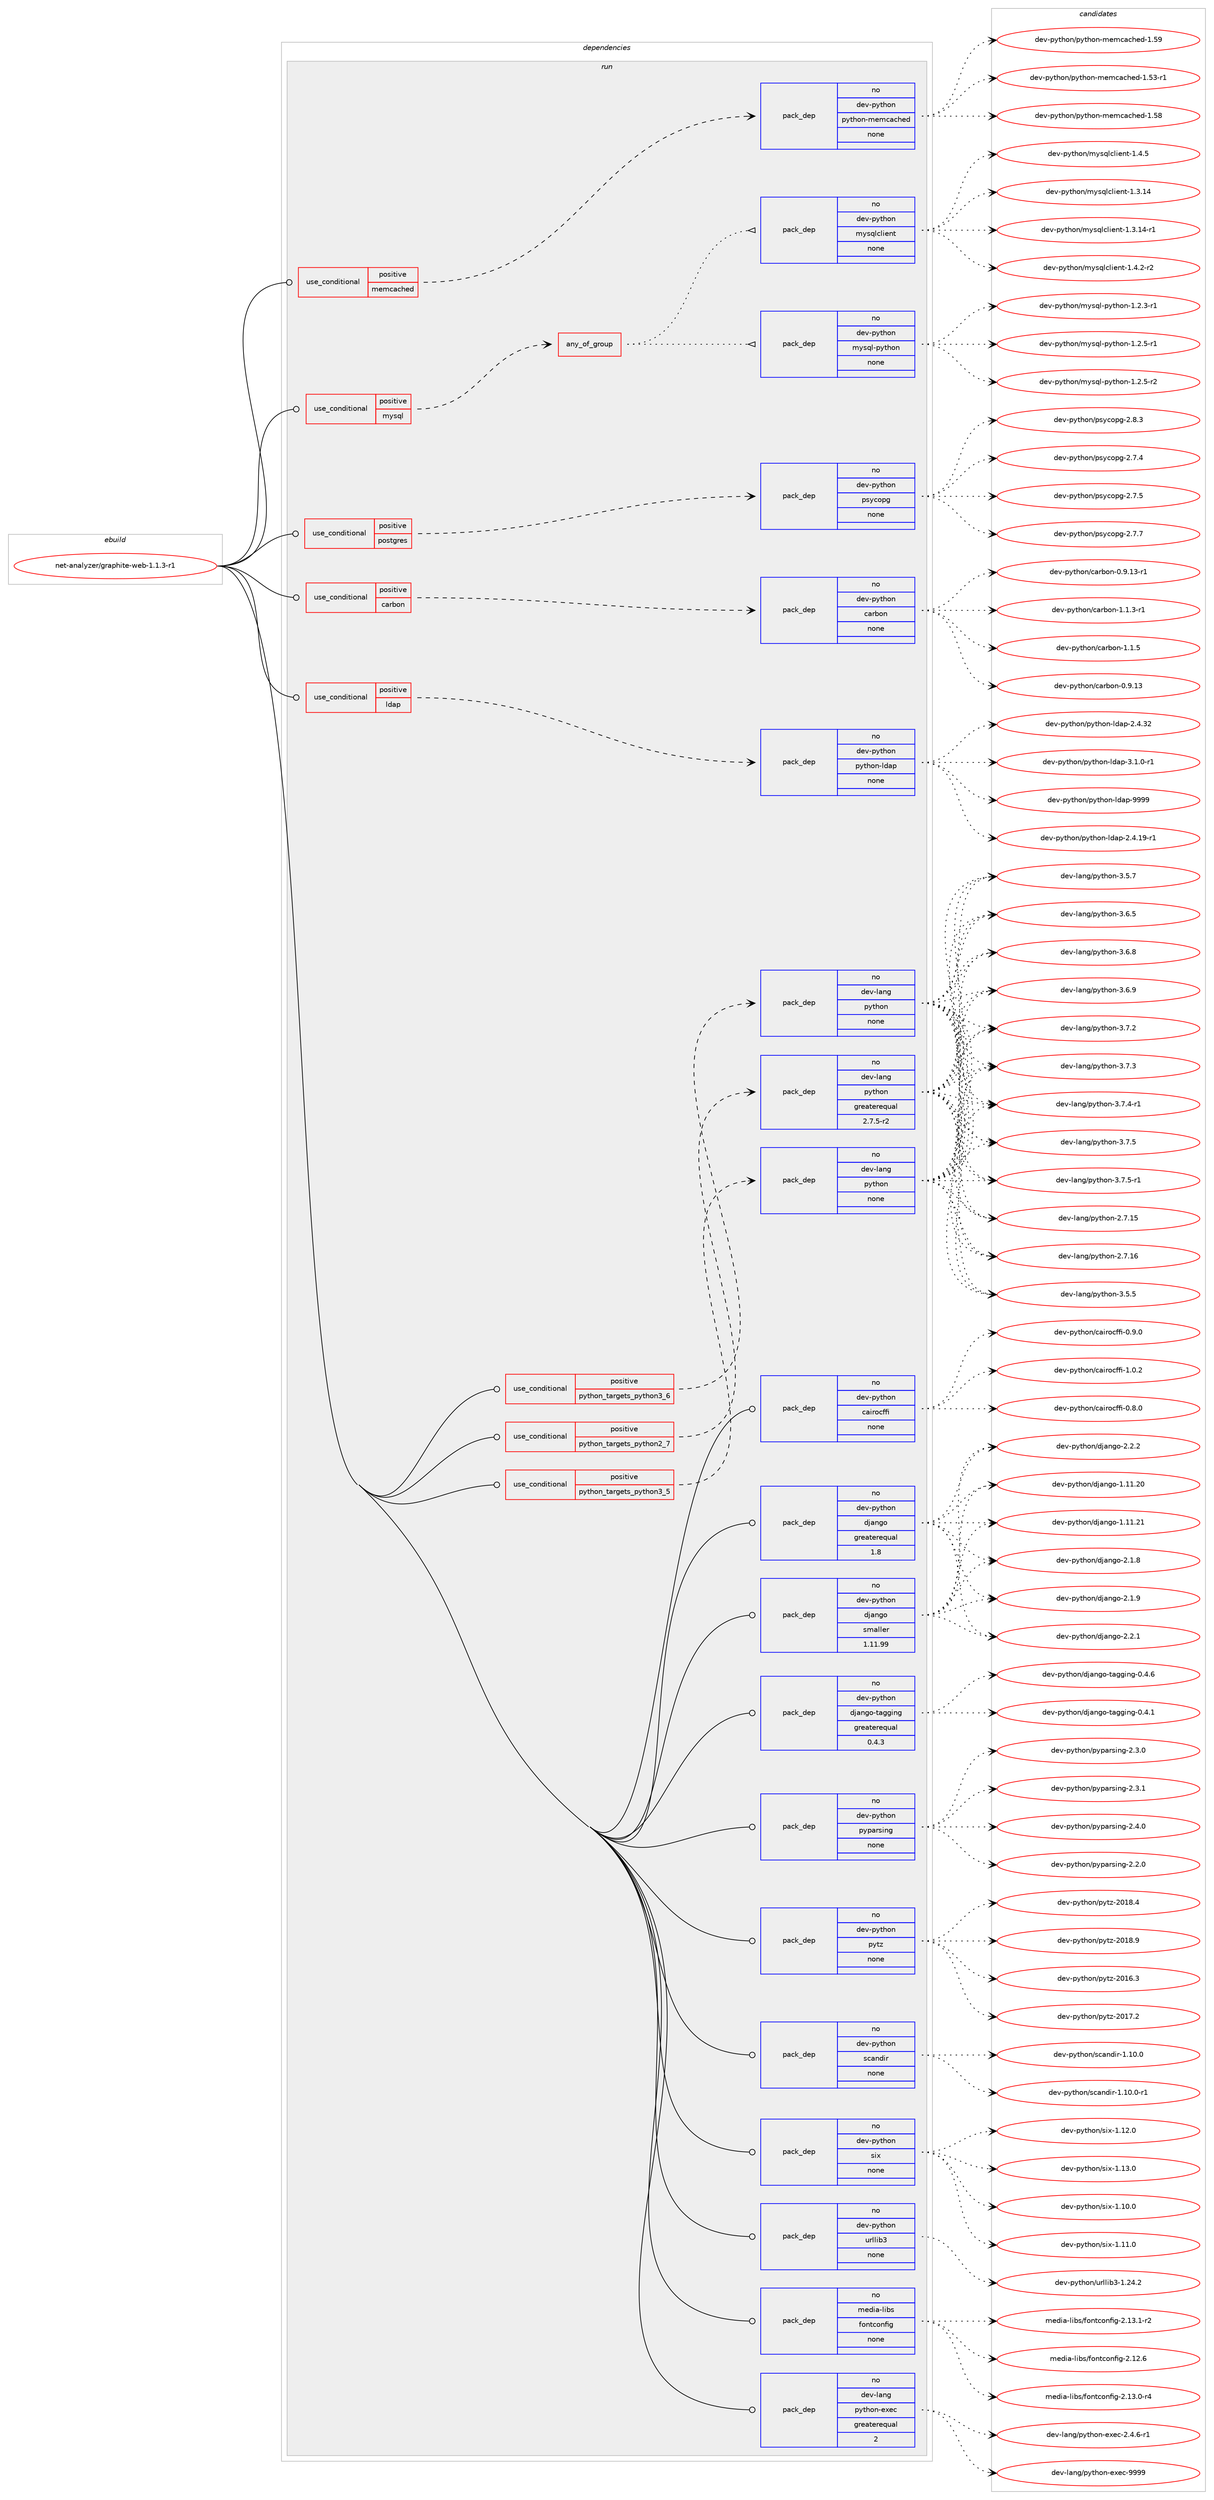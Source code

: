 digraph prolog {

# *************
# Graph options
# *************

newrank=true;
concentrate=true;
compound=true;
graph [rankdir=LR,fontname=Helvetica,fontsize=10,ranksep=1.5];#, ranksep=2.5, nodesep=0.2];
edge  [arrowhead=vee];
node  [fontname=Helvetica,fontsize=10];

# **********
# The ebuild
# **********

subgraph cluster_leftcol {
color=gray;
rank=same;
label=<<i>ebuild</i>>;
id [label="net-analyzer/graphite-web-1.1.3-r1", color=red, width=4, href="../net-analyzer/graphite-web-1.1.3-r1.svg"];
}

# ****************
# The dependencies
# ****************

subgraph cluster_midcol {
color=gray;
label=<<i>dependencies</i>>;
subgraph cluster_compile {
fillcolor="#eeeeee";
style=filled;
label=<<i>compile</i>>;
}
subgraph cluster_compileandrun {
fillcolor="#eeeeee";
style=filled;
label=<<i>compile and run</i>>;
}
subgraph cluster_run {
fillcolor="#eeeeee";
style=filled;
label=<<i>run</i>>;
subgraph cond197692 {
dependency812404 [label=<<TABLE BORDER="0" CELLBORDER="1" CELLSPACING="0" CELLPADDING="4"><TR><TD ROWSPAN="3" CELLPADDING="10">use_conditional</TD></TR><TR><TD>positive</TD></TR><TR><TD>carbon</TD></TR></TABLE>>, shape=none, color=red];
subgraph pack600539 {
dependency812405 [label=<<TABLE BORDER="0" CELLBORDER="1" CELLSPACING="0" CELLPADDING="4" WIDTH="220"><TR><TD ROWSPAN="6" CELLPADDING="30">pack_dep</TD></TR><TR><TD WIDTH="110">no</TD></TR><TR><TD>dev-python</TD></TR><TR><TD>carbon</TD></TR><TR><TD>none</TD></TR><TR><TD></TD></TR></TABLE>>, shape=none, color=blue];
}
dependency812404:e -> dependency812405:w [weight=20,style="dashed",arrowhead="vee"];
}
id:e -> dependency812404:w [weight=20,style="solid",arrowhead="odot"];
subgraph cond197693 {
dependency812406 [label=<<TABLE BORDER="0" CELLBORDER="1" CELLSPACING="0" CELLPADDING="4"><TR><TD ROWSPAN="3" CELLPADDING="10">use_conditional</TD></TR><TR><TD>positive</TD></TR><TR><TD>ldap</TD></TR></TABLE>>, shape=none, color=red];
subgraph pack600540 {
dependency812407 [label=<<TABLE BORDER="0" CELLBORDER="1" CELLSPACING="0" CELLPADDING="4" WIDTH="220"><TR><TD ROWSPAN="6" CELLPADDING="30">pack_dep</TD></TR><TR><TD WIDTH="110">no</TD></TR><TR><TD>dev-python</TD></TR><TR><TD>python-ldap</TD></TR><TR><TD>none</TD></TR><TR><TD></TD></TR></TABLE>>, shape=none, color=blue];
}
dependency812406:e -> dependency812407:w [weight=20,style="dashed",arrowhead="vee"];
}
id:e -> dependency812406:w [weight=20,style="solid",arrowhead="odot"];
subgraph cond197694 {
dependency812408 [label=<<TABLE BORDER="0" CELLBORDER="1" CELLSPACING="0" CELLPADDING="4"><TR><TD ROWSPAN="3" CELLPADDING="10">use_conditional</TD></TR><TR><TD>positive</TD></TR><TR><TD>memcached</TD></TR></TABLE>>, shape=none, color=red];
subgraph pack600541 {
dependency812409 [label=<<TABLE BORDER="0" CELLBORDER="1" CELLSPACING="0" CELLPADDING="4" WIDTH="220"><TR><TD ROWSPAN="6" CELLPADDING="30">pack_dep</TD></TR><TR><TD WIDTH="110">no</TD></TR><TR><TD>dev-python</TD></TR><TR><TD>python-memcached</TD></TR><TR><TD>none</TD></TR><TR><TD></TD></TR></TABLE>>, shape=none, color=blue];
}
dependency812408:e -> dependency812409:w [weight=20,style="dashed",arrowhead="vee"];
}
id:e -> dependency812408:w [weight=20,style="solid",arrowhead="odot"];
subgraph cond197695 {
dependency812410 [label=<<TABLE BORDER="0" CELLBORDER="1" CELLSPACING="0" CELLPADDING="4"><TR><TD ROWSPAN="3" CELLPADDING="10">use_conditional</TD></TR><TR><TD>positive</TD></TR><TR><TD>mysql</TD></TR></TABLE>>, shape=none, color=red];
subgraph any13723 {
dependency812411 [label=<<TABLE BORDER="0" CELLBORDER="1" CELLSPACING="0" CELLPADDING="4"><TR><TD CELLPADDING="10">any_of_group</TD></TR></TABLE>>, shape=none, color=red];subgraph pack600542 {
dependency812412 [label=<<TABLE BORDER="0" CELLBORDER="1" CELLSPACING="0" CELLPADDING="4" WIDTH="220"><TR><TD ROWSPAN="6" CELLPADDING="30">pack_dep</TD></TR><TR><TD WIDTH="110">no</TD></TR><TR><TD>dev-python</TD></TR><TR><TD>mysql-python</TD></TR><TR><TD>none</TD></TR><TR><TD></TD></TR></TABLE>>, shape=none, color=blue];
}
dependency812411:e -> dependency812412:w [weight=20,style="dotted",arrowhead="oinv"];
subgraph pack600543 {
dependency812413 [label=<<TABLE BORDER="0" CELLBORDER="1" CELLSPACING="0" CELLPADDING="4" WIDTH="220"><TR><TD ROWSPAN="6" CELLPADDING="30">pack_dep</TD></TR><TR><TD WIDTH="110">no</TD></TR><TR><TD>dev-python</TD></TR><TR><TD>mysqlclient</TD></TR><TR><TD>none</TD></TR><TR><TD></TD></TR></TABLE>>, shape=none, color=blue];
}
dependency812411:e -> dependency812413:w [weight=20,style="dotted",arrowhead="oinv"];
}
dependency812410:e -> dependency812411:w [weight=20,style="dashed",arrowhead="vee"];
}
id:e -> dependency812410:w [weight=20,style="solid",arrowhead="odot"];
subgraph cond197696 {
dependency812414 [label=<<TABLE BORDER="0" CELLBORDER="1" CELLSPACING="0" CELLPADDING="4"><TR><TD ROWSPAN="3" CELLPADDING="10">use_conditional</TD></TR><TR><TD>positive</TD></TR><TR><TD>postgres</TD></TR></TABLE>>, shape=none, color=red];
subgraph pack600544 {
dependency812415 [label=<<TABLE BORDER="0" CELLBORDER="1" CELLSPACING="0" CELLPADDING="4" WIDTH="220"><TR><TD ROWSPAN="6" CELLPADDING="30">pack_dep</TD></TR><TR><TD WIDTH="110">no</TD></TR><TR><TD>dev-python</TD></TR><TR><TD>psycopg</TD></TR><TR><TD>none</TD></TR><TR><TD></TD></TR></TABLE>>, shape=none, color=blue];
}
dependency812414:e -> dependency812415:w [weight=20,style="dashed",arrowhead="vee"];
}
id:e -> dependency812414:w [weight=20,style="solid",arrowhead="odot"];
subgraph cond197697 {
dependency812416 [label=<<TABLE BORDER="0" CELLBORDER="1" CELLSPACING="0" CELLPADDING="4"><TR><TD ROWSPAN="3" CELLPADDING="10">use_conditional</TD></TR><TR><TD>positive</TD></TR><TR><TD>python_targets_python2_7</TD></TR></TABLE>>, shape=none, color=red];
subgraph pack600545 {
dependency812417 [label=<<TABLE BORDER="0" CELLBORDER="1" CELLSPACING="0" CELLPADDING="4" WIDTH="220"><TR><TD ROWSPAN="6" CELLPADDING="30">pack_dep</TD></TR><TR><TD WIDTH="110">no</TD></TR><TR><TD>dev-lang</TD></TR><TR><TD>python</TD></TR><TR><TD>greaterequal</TD></TR><TR><TD>2.7.5-r2</TD></TR></TABLE>>, shape=none, color=blue];
}
dependency812416:e -> dependency812417:w [weight=20,style="dashed",arrowhead="vee"];
}
id:e -> dependency812416:w [weight=20,style="solid",arrowhead="odot"];
subgraph cond197698 {
dependency812418 [label=<<TABLE BORDER="0" CELLBORDER="1" CELLSPACING="0" CELLPADDING="4"><TR><TD ROWSPAN="3" CELLPADDING="10">use_conditional</TD></TR><TR><TD>positive</TD></TR><TR><TD>python_targets_python3_5</TD></TR></TABLE>>, shape=none, color=red];
subgraph pack600546 {
dependency812419 [label=<<TABLE BORDER="0" CELLBORDER="1" CELLSPACING="0" CELLPADDING="4" WIDTH="220"><TR><TD ROWSPAN="6" CELLPADDING="30">pack_dep</TD></TR><TR><TD WIDTH="110">no</TD></TR><TR><TD>dev-lang</TD></TR><TR><TD>python</TD></TR><TR><TD>none</TD></TR><TR><TD></TD></TR></TABLE>>, shape=none, color=blue];
}
dependency812418:e -> dependency812419:w [weight=20,style="dashed",arrowhead="vee"];
}
id:e -> dependency812418:w [weight=20,style="solid",arrowhead="odot"];
subgraph cond197699 {
dependency812420 [label=<<TABLE BORDER="0" CELLBORDER="1" CELLSPACING="0" CELLPADDING="4"><TR><TD ROWSPAN="3" CELLPADDING="10">use_conditional</TD></TR><TR><TD>positive</TD></TR><TR><TD>python_targets_python3_6</TD></TR></TABLE>>, shape=none, color=red];
subgraph pack600547 {
dependency812421 [label=<<TABLE BORDER="0" CELLBORDER="1" CELLSPACING="0" CELLPADDING="4" WIDTH="220"><TR><TD ROWSPAN="6" CELLPADDING="30">pack_dep</TD></TR><TR><TD WIDTH="110">no</TD></TR><TR><TD>dev-lang</TD></TR><TR><TD>python</TD></TR><TR><TD>none</TD></TR><TR><TD></TD></TR></TABLE>>, shape=none, color=blue];
}
dependency812420:e -> dependency812421:w [weight=20,style="dashed",arrowhead="vee"];
}
id:e -> dependency812420:w [weight=20,style="solid",arrowhead="odot"];
subgraph pack600548 {
dependency812422 [label=<<TABLE BORDER="0" CELLBORDER="1" CELLSPACING="0" CELLPADDING="4" WIDTH="220"><TR><TD ROWSPAN="6" CELLPADDING="30">pack_dep</TD></TR><TR><TD WIDTH="110">no</TD></TR><TR><TD>dev-lang</TD></TR><TR><TD>python-exec</TD></TR><TR><TD>greaterequal</TD></TR><TR><TD>2</TD></TR></TABLE>>, shape=none, color=blue];
}
id:e -> dependency812422:w [weight=20,style="solid",arrowhead="odot"];
subgraph pack600549 {
dependency812423 [label=<<TABLE BORDER="0" CELLBORDER="1" CELLSPACING="0" CELLPADDING="4" WIDTH="220"><TR><TD ROWSPAN="6" CELLPADDING="30">pack_dep</TD></TR><TR><TD WIDTH="110">no</TD></TR><TR><TD>dev-python</TD></TR><TR><TD>cairocffi</TD></TR><TR><TD>none</TD></TR><TR><TD></TD></TR></TABLE>>, shape=none, color=blue];
}
id:e -> dependency812423:w [weight=20,style="solid",arrowhead="odot"];
subgraph pack600550 {
dependency812424 [label=<<TABLE BORDER="0" CELLBORDER="1" CELLSPACING="0" CELLPADDING="4" WIDTH="220"><TR><TD ROWSPAN="6" CELLPADDING="30">pack_dep</TD></TR><TR><TD WIDTH="110">no</TD></TR><TR><TD>dev-python</TD></TR><TR><TD>django</TD></TR><TR><TD>greaterequal</TD></TR><TR><TD>1.8</TD></TR></TABLE>>, shape=none, color=blue];
}
id:e -> dependency812424:w [weight=20,style="solid",arrowhead="odot"];
subgraph pack600551 {
dependency812425 [label=<<TABLE BORDER="0" CELLBORDER="1" CELLSPACING="0" CELLPADDING="4" WIDTH="220"><TR><TD ROWSPAN="6" CELLPADDING="30">pack_dep</TD></TR><TR><TD WIDTH="110">no</TD></TR><TR><TD>dev-python</TD></TR><TR><TD>django</TD></TR><TR><TD>smaller</TD></TR><TR><TD>1.11.99</TD></TR></TABLE>>, shape=none, color=blue];
}
id:e -> dependency812425:w [weight=20,style="solid",arrowhead="odot"];
subgraph pack600552 {
dependency812426 [label=<<TABLE BORDER="0" CELLBORDER="1" CELLSPACING="0" CELLPADDING="4" WIDTH="220"><TR><TD ROWSPAN="6" CELLPADDING="30">pack_dep</TD></TR><TR><TD WIDTH="110">no</TD></TR><TR><TD>dev-python</TD></TR><TR><TD>django-tagging</TD></TR><TR><TD>greaterequal</TD></TR><TR><TD>0.4.3</TD></TR></TABLE>>, shape=none, color=blue];
}
id:e -> dependency812426:w [weight=20,style="solid",arrowhead="odot"];
subgraph pack600553 {
dependency812427 [label=<<TABLE BORDER="0" CELLBORDER="1" CELLSPACING="0" CELLPADDING="4" WIDTH="220"><TR><TD ROWSPAN="6" CELLPADDING="30">pack_dep</TD></TR><TR><TD WIDTH="110">no</TD></TR><TR><TD>dev-python</TD></TR><TR><TD>pyparsing</TD></TR><TR><TD>none</TD></TR><TR><TD></TD></TR></TABLE>>, shape=none, color=blue];
}
id:e -> dependency812427:w [weight=20,style="solid",arrowhead="odot"];
subgraph pack600554 {
dependency812428 [label=<<TABLE BORDER="0" CELLBORDER="1" CELLSPACING="0" CELLPADDING="4" WIDTH="220"><TR><TD ROWSPAN="6" CELLPADDING="30">pack_dep</TD></TR><TR><TD WIDTH="110">no</TD></TR><TR><TD>dev-python</TD></TR><TR><TD>pytz</TD></TR><TR><TD>none</TD></TR><TR><TD></TD></TR></TABLE>>, shape=none, color=blue];
}
id:e -> dependency812428:w [weight=20,style="solid",arrowhead="odot"];
subgraph pack600555 {
dependency812429 [label=<<TABLE BORDER="0" CELLBORDER="1" CELLSPACING="0" CELLPADDING="4" WIDTH="220"><TR><TD ROWSPAN="6" CELLPADDING="30">pack_dep</TD></TR><TR><TD WIDTH="110">no</TD></TR><TR><TD>dev-python</TD></TR><TR><TD>scandir</TD></TR><TR><TD>none</TD></TR><TR><TD></TD></TR></TABLE>>, shape=none, color=blue];
}
id:e -> dependency812429:w [weight=20,style="solid",arrowhead="odot"];
subgraph pack600556 {
dependency812430 [label=<<TABLE BORDER="0" CELLBORDER="1" CELLSPACING="0" CELLPADDING="4" WIDTH="220"><TR><TD ROWSPAN="6" CELLPADDING="30">pack_dep</TD></TR><TR><TD WIDTH="110">no</TD></TR><TR><TD>dev-python</TD></TR><TR><TD>six</TD></TR><TR><TD>none</TD></TR><TR><TD></TD></TR></TABLE>>, shape=none, color=blue];
}
id:e -> dependency812430:w [weight=20,style="solid",arrowhead="odot"];
subgraph pack600557 {
dependency812431 [label=<<TABLE BORDER="0" CELLBORDER="1" CELLSPACING="0" CELLPADDING="4" WIDTH="220"><TR><TD ROWSPAN="6" CELLPADDING="30">pack_dep</TD></TR><TR><TD WIDTH="110">no</TD></TR><TR><TD>dev-python</TD></TR><TR><TD>urllib3</TD></TR><TR><TD>none</TD></TR><TR><TD></TD></TR></TABLE>>, shape=none, color=blue];
}
id:e -> dependency812431:w [weight=20,style="solid",arrowhead="odot"];
subgraph pack600558 {
dependency812432 [label=<<TABLE BORDER="0" CELLBORDER="1" CELLSPACING="0" CELLPADDING="4" WIDTH="220"><TR><TD ROWSPAN="6" CELLPADDING="30">pack_dep</TD></TR><TR><TD WIDTH="110">no</TD></TR><TR><TD>media-libs</TD></TR><TR><TD>fontconfig</TD></TR><TR><TD>none</TD></TR><TR><TD></TD></TR></TABLE>>, shape=none, color=blue];
}
id:e -> dependency812432:w [weight=20,style="solid",arrowhead="odot"];
}
}

# **************
# The candidates
# **************

subgraph cluster_choices {
rank=same;
color=gray;
label=<<i>candidates</i>>;

subgraph choice600539 {
color=black;
nodesep=1;
choice100101118451121211161041111104799971149811111045484657464951 [label="dev-python/carbon-0.9.13", color=red, width=4,href="../dev-python/carbon-0.9.13.svg"];
choice1001011184511212111610411111047999711498111110454846574649514511449 [label="dev-python/carbon-0.9.13-r1", color=red, width=4,href="../dev-python/carbon-0.9.13-r1.svg"];
choice10010111845112121116104111110479997114981111104549464946514511449 [label="dev-python/carbon-1.1.3-r1", color=red, width=4,href="../dev-python/carbon-1.1.3-r1.svg"];
choice1001011184511212111610411111047999711498111110454946494653 [label="dev-python/carbon-1.1.5", color=red, width=4,href="../dev-python/carbon-1.1.5.svg"];
dependency812405:e -> choice100101118451121211161041111104799971149811111045484657464951:w [style=dotted,weight="100"];
dependency812405:e -> choice1001011184511212111610411111047999711498111110454846574649514511449:w [style=dotted,weight="100"];
dependency812405:e -> choice10010111845112121116104111110479997114981111104549464946514511449:w [style=dotted,weight="100"];
dependency812405:e -> choice1001011184511212111610411111047999711498111110454946494653:w [style=dotted,weight="100"];
}
subgraph choice600540 {
color=black;
nodesep=1;
choice10010111845112121116104111110471121211161041111104510810097112455046524649574511449 [label="dev-python/python-ldap-2.4.19-r1", color=red, width=4,href="../dev-python/python-ldap-2.4.19-r1.svg"];
choice1001011184511212111610411111047112121116104111110451081009711245504652465150 [label="dev-python/python-ldap-2.4.32", color=red, width=4,href="../dev-python/python-ldap-2.4.32.svg"];
choice100101118451121211161041111104711212111610411111045108100971124551464946484511449 [label="dev-python/python-ldap-3.1.0-r1", color=red, width=4,href="../dev-python/python-ldap-3.1.0-r1.svg"];
choice100101118451121211161041111104711212111610411111045108100971124557575757 [label="dev-python/python-ldap-9999", color=red, width=4,href="../dev-python/python-ldap-9999.svg"];
dependency812407:e -> choice10010111845112121116104111110471121211161041111104510810097112455046524649574511449:w [style=dotted,weight="100"];
dependency812407:e -> choice1001011184511212111610411111047112121116104111110451081009711245504652465150:w [style=dotted,weight="100"];
dependency812407:e -> choice100101118451121211161041111104711212111610411111045108100971124551464946484511449:w [style=dotted,weight="100"];
dependency812407:e -> choice100101118451121211161041111104711212111610411111045108100971124557575757:w [style=dotted,weight="100"];
}
subgraph choice600541 {
color=black;
nodesep=1;
choice10010111845112121116104111110471121211161041111104510910110999979910410110045494653514511449 [label="dev-python/python-memcached-1.53-r1", color=red, width=4,href="../dev-python/python-memcached-1.53-r1.svg"];
choice1001011184511212111610411111047112121116104111110451091011099997991041011004549465356 [label="dev-python/python-memcached-1.58", color=red, width=4,href="../dev-python/python-memcached-1.58.svg"];
choice1001011184511212111610411111047112121116104111110451091011099997991041011004549465357 [label="dev-python/python-memcached-1.59", color=red, width=4,href="../dev-python/python-memcached-1.59.svg"];
dependency812409:e -> choice10010111845112121116104111110471121211161041111104510910110999979910410110045494653514511449:w [style=dotted,weight="100"];
dependency812409:e -> choice1001011184511212111610411111047112121116104111110451091011099997991041011004549465356:w [style=dotted,weight="100"];
dependency812409:e -> choice1001011184511212111610411111047112121116104111110451091011099997991041011004549465357:w [style=dotted,weight="100"];
}
subgraph choice600542 {
color=black;
nodesep=1;
choice1001011184511212111610411111047109121115113108451121211161041111104549465046514511449 [label="dev-python/mysql-python-1.2.3-r1", color=red, width=4,href="../dev-python/mysql-python-1.2.3-r1.svg"];
choice1001011184511212111610411111047109121115113108451121211161041111104549465046534511449 [label="dev-python/mysql-python-1.2.5-r1", color=red, width=4,href="../dev-python/mysql-python-1.2.5-r1.svg"];
choice1001011184511212111610411111047109121115113108451121211161041111104549465046534511450 [label="dev-python/mysql-python-1.2.5-r2", color=red, width=4,href="../dev-python/mysql-python-1.2.5-r2.svg"];
dependency812412:e -> choice1001011184511212111610411111047109121115113108451121211161041111104549465046514511449:w [style=dotted,weight="100"];
dependency812412:e -> choice1001011184511212111610411111047109121115113108451121211161041111104549465046534511449:w [style=dotted,weight="100"];
dependency812412:e -> choice1001011184511212111610411111047109121115113108451121211161041111104549465046534511450:w [style=dotted,weight="100"];
}
subgraph choice600543 {
color=black;
nodesep=1;
choice10010111845112121116104111110471091211151131089910810510111011645494651464952 [label="dev-python/mysqlclient-1.3.14", color=red, width=4,href="../dev-python/mysqlclient-1.3.14.svg"];
choice100101118451121211161041111104710912111511310899108105101110116454946514649524511449 [label="dev-python/mysqlclient-1.3.14-r1", color=red, width=4,href="../dev-python/mysqlclient-1.3.14-r1.svg"];
choice1001011184511212111610411111047109121115113108991081051011101164549465246504511450 [label="dev-python/mysqlclient-1.4.2-r2", color=red, width=4,href="../dev-python/mysqlclient-1.4.2-r2.svg"];
choice100101118451121211161041111104710912111511310899108105101110116454946524653 [label="dev-python/mysqlclient-1.4.5", color=red, width=4,href="../dev-python/mysqlclient-1.4.5.svg"];
dependency812413:e -> choice10010111845112121116104111110471091211151131089910810510111011645494651464952:w [style=dotted,weight="100"];
dependency812413:e -> choice100101118451121211161041111104710912111511310899108105101110116454946514649524511449:w [style=dotted,weight="100"];
dependency812413:e -> choice1001011184511212111610411111047109121115113108991081051011101164549465246504511450:w [style=dotted,weight="100"];
dependency812413:e -> choice100101118451121211161041111104710912111511310899108105101110116454946524653:w [style=dotted,weight="100"];
}
subgraph choice600544 {
color=black;
nodesep=1;
choice100101118451121211161041111104711211512199111112103455046554652 [label="dev-python/psycopg-2.7.4", color=red, width=4,href="../dev-python/psycopg-2.7.4.svg"];
choice100101118451121211161041111104711211512199111112103455046554653 [label="dev-python/psycopg-2.7.5", color=red, width=4,href="../dev-python/psycopg-2.7.5.svg"];
choice100101118451121211161041111104711211512199111112103455046554655 [label="dev-python/psycopg-2.7.7", color=red, width=4,href="../dev-python/psycopg-2.7.7.svg"];
choice100101118451121211161041111104711211512199111112103455046564651 [label="dev-python/psycopg-2.8.3", color=red, width=4,href="../dev-python/psycopg-2.8.3.svg"];
dependency812415:e -> choice100101118451121211161041111104711211512199111112103455046554652:w [style=dotted,weight="100"];
dependency812415:e -> choice100101118451121211161041111104711211512199111112103455046554653:w [style=dotted,weight="100"];
dependency812415:e -> choice100101118451121211161041111104711211512199111112103455046554655:w [style=dotted,weight="100"];
dependency812415:e -> choice100101118451121211161041111104711211512199111112103455046564651:w [style=dotted,weight="100"];
}
subgraph choice600545 {
color=black;
nodesep=1;
choice10010111845108971101034711212111610411111045504655464953 [label="dev-lang/python-2.7.15", color=red, width=4,href="../dev-lang/python-2.7.15.svg"];
choice10010111845108971101034711212111610411111045504655464954 [label="dev-lang/python-2.7.16", color=red, width=4,href="../dev-lang/python-2.7.16.svg"];
choice100101118451089711010347112121116104111110455146534653 [label="dev-lang/python-3.5.5", color=red, width=4,href="../dev-lang/python-3.5.5.svg"];
choice100101118451089711010347112121116104111110455146534655 [label="dev-lang/python-3.5.7", color=red, width=4,href="../dev-lang/python-3.5.7.svg"];
choice100101118451089711010347112121116104111110455146544653 [label="dev-lang/python-3.6.5", color=red, width=4,href="../dev-lang/python-3.6.5.svg"];
choice100101118451089711010347112121116104111110455146544656 [label="dev-lang/python-3.6.8", color=red, width=4,href="../dev-lang/python-3.6.8.svg"];
choice100101118451089711010347112121116104111110455146544657 [label="dev-lang/python-3.6.9", color=red, width=4,href="../dev-lang/python-3.6.9.svg"];
choice100101118451089711010347112121116104111110455146554650 [label="dev-lang/python-3.7.2", color=red, width=4,href="../dev-lang/python-3.7.2.svg"];
choice100101118451089711010347112121116104111110455146554651 [label="dev-lang/python-3.7.3", color=red, width=4,href="../dev-lang/python-3.7.3.svg"];
choice1001011184510897110103471121211161041111104551465546524511449 [label="dev-lang/python-3.7.4-r1", color=red, width=4,href="../dev-lang/python-3.7.4-r1.svg"];
choice100101118451089711010347112121116104111110455146554653 [label="dev-lang/python-3.7.5", color=red, width=4,href="../dev-lang/python-3.7.5.svg"];
choice1001011184510897110103471121211161041111104551465546534511449 [label="dev-lang/python-3.7.5-r1", color=red, width=4,href="../dev-lang/python-3.7.5-r1.svg"];
dependency812417:e -> choice10010111845108971101034711212111610411111045504655464953:w [style=dotted,weight="100"];
dependency812417:e -> choice10010111845108971101034711212111610411111045504655464954:w [style=dotted,weight="100"];
dependency812417:e -> choice100101118451089711010347112121116104111110455146534653:w [style=dotted,weight="100"];
dependency812417:e -> choice100101118451089711010347112121116104111110455146534655:w [style=dotted,weight="100"];
dependency812417:e -> choice100101118451089711010347112121116104111110455146544653:w [style=dotted,weight="100"];
dependency812417:e -> choice100101118451089711010347112121116104111110455146544656:w [style=dotted,weight="100"];
dependency812417:e -> choice100101118451089711010347112121116104111110455146544657:w [style=dotted,weight="100"];
dependency812417:e -> choice100101118451089711010347112121116104111110455146554650:w [style=dotted,weight="100"];
dependency812417:e -> choice100101118451089711010347112121116104111110455146554651:w [style=dotted,weight="100"];
dependency812417:e -> choice1001011184510897110103471121211161041111104551465546524511449:w [style=dotted,weight="100"];
dependency812417:e -> choice100101118451089711010347112121116104111110455146554653:w [style=dotted,weight="100"];
dependency812417:e -> choice1001011184510897110103471121211161041111104551465546534511449:w [style=dotted,weight="100"];
}
subgraph choice600546 {
color=black;
nodesep=1;
choice10010111845108971101034711212111610411111045504655464953 [label="dev-lang/python-2.7.15", color=red, width=4,href="../dev-lang/python-2.7.15.svg"];
choice10010111845108971101034711212111610411111045504655464954 [label="dev-lang/python-2.7.16", color=red, width=4,href="../dev-lang/python-2.7.16.svg"];
choice100101118451089711010347112121116104111110455146534653 [label="dev-lang/python-3.5.5", color=red, width=4,href="../dev-lang/python-3.5.5.svg"];
choice100101118451089711010347112121116104111110455146534655 [label="dev-lang/python-3.5.7", color=red, width=4,href="../dev-lang/python-3.5.7.svg"];
choice100101118451089711010347112121116104111110455146544653 [label="dev-lang/python-3.6.5", color=red, width=4,href="../dev-lang/python-3.6.5.svg"];
choice100101118451089711010347112121116104111110455146544656 [label="dev-lang/python-3.6.8", color=red, width=4,href="../dev-lang/python-3.6.8.svg"];
choice100101118451089711010347112121116104111110455146544657 [label="dev-lang/python-3.6.9", color=red, width=4,href="../dev-lang/python-3.6.9.svg"];
choice100101118451089711010347112121116104111110455146554650 [label="dev-lang/python-3.7.2", color=red, width=4,href="../dev-lang/python-3.7.2.svg"];
choice100101118451089711010347112121116104111110455146554651 [label="dev-lang/python-3.7.3", color=red, width=4,href="../dev-lang/python-3.7.3.svg"];
choice1001011184510897110103471121211161041111104551465546524511449 [label="dev-lang/python-3.7.4-r1", color=red, width=4,href="../dev-lang/python-3.7.4-r1.svg"];
choice100101118451089711010347112121116104111110455146554653 [label="dev-lang/python-3.7.5", color=red, width=4,href="../dev-lang/python-3.7.5.svg"];
choice1001011184510897110103471121211161041111104551465546534511449 [label="dev-lang/python-3.7.5-r1", color=red, width=4,href="../dev-lang/python-3.7.5-r1.svg"];
dependency812419:e -> choice10010111845108971101034711212111610411111045504655464953:w [style=dotted,weight="100"];
dependency812419:e -> choice10010111845108971101034711212111610411111045504655464954:w [style=dotted,weight="100"];
dependency812419:e -> choice100101118451089711010347112121116104111110455146534653:w [style=dotted,weight="100"];
dependency812419:e -> choice100101118451089711010347112121116104111110455146534655:w [style=dotted,weight="100"];
dependency812419:e -> choice100101118451089711010347112121116104111110455146544653:w [style=dotted,weight="100"];
dependency812419:e -> choice100101118451089711010347112121116104111110455146544656:w [style=dotted,weight="100"];
dependency812419:e -> choice100101118451089711010347112121116104111110455146544657:w [style=dotted,weight="100"];
dependency812419:e -> choice100101118451089711010347112121116104111110455146554650:w [style=dotted,weight="100"];
dependency812419:e -> choice100101118451089711010347112121116104111110455146554651:w [style=dotted,weight="100"];
dependency812419:e -> choice1001011184510897110103471121211161041111104551465546524511449:w [style=dotted,weight="100"];
dependency812419:e -> choice100101118451089711010347112121116104111110455146554653:w [style=dotted,weight="100"];
dependency812419:e -> choice1001011184510897110103471121211161041111104551465546534511449:w [style=dotted,weight="100"];
}
subgraph choice600547 {
color=black;
nodesep=1;
choice10010111845108971101034711212111610411111045504655464953 [label="dev-lang/python-2.7.15", color=red, width=4,href="../dev-lang/python-2.7.15.svg"];
choice10010111845108971101034711212111610411111045504655464954 [label="dev-lang/python-2.7.16", color=red, width=4,href="../dev-lang/python-2.7.16.svg"];
choice100101118451089711010347112121116104111110455146534653 [label="dev-lang/python-3.5.5", color=red, width=4,href="../dev-lang/python-3.5.5.svg"];
choice100101118451089711010347112121116104111110455146534655 [label="dev-lang/python-3.5.7", color=red, width=4,href="../dev-lang/python-3.5.7.svg"];
choice100101118451089711010347112121116104111110455146544653 [label="dev-lang/python-3.6.5", color=red, width=4,href="../dev-lang/python-3.6.5.svg"];
choice100101118451089711010347112121116104111110455146544656 [label="dev-lang/python-3.6.8", color=red, width=4,href="../dev-lang/python-3.6.8.svg"];
choice100101118451089711010347112121116104111110455146544657 [label="dev-lang/python-3.6.9", color=red, width=4,href="../dev-lang/python-3.6.9.svg"];
choice100101118451089711010347112121116104111110455146554650 [label="dev-lang/python-3.7.2", color=red, width=4,href="../dev-lang/python-3.7.2.svg"];
choice100101118451089711010347112121116104111110455146554651 [label="dev-lang/python-3.7.3", color=red, width=4,href="../dev-lang/python-3.7.3.svg"];
choice1001011184510897110103471121211161041111104551465546524511449 [label="dev-lang/python-3.7.4-r1", color=red, width=4,href="../dev-lang/python-3.7.4-r1.svg"];
choice100101118451089711010347112121116104111110455146554653 [label="dev-lang/python-3.7.5", color=red, width=4,href="../dev-lang/python-3.7.5.svg"];
choice1001011184510897110103471121211161041111104551465546534511449 [label="dev-lang/python-3.7.5-r1", color=red, width=4,href="../dev-lang/python-3.7.5-r1.svg"];
dependency812421:e -> choice10010111845108971101034711212111610411111045504655464953:w [style=dotted,weight="100"];
dependency812421:e -> choice10010111845108971101034711212111610411111045504655464954:w [style=dotted,weight="100"];
dependency812421:e -> choice100101118451089711010347112121116104111110455146534653:w [style=dotted,weight="100"];
dependency812421:e -> choice100101118451089711010347112121116104111110455146534655:w [style=dotted,weight="100"];
dependency812421:e -> choice100101118451089711010347112121116104111110455146544653:w [style=dotted,weight="100"];
dependency812421:e -> choice100101118451089711010347112121116104111110455146544656:w [style=dotted,weight="100"];
dependency812421:e -> choice100101118451089711010347112121116104111110455146544657:w [style=dotted,weight="100"];
dependency812421:e -> choice100101118451089711010347112121116104111110455146554650:w [style=dotted,weight="100"];
dependency812421:e -> choice100101118451089711010347112121116104111110455146554651:w [style=dotted,weight="100"];
dependency812421:e -> choice1001011184510897110103471121211161041111104551465546524511449:w [style=dotted,weight="100"];
dependency812421:e -> choice100101118451089711010347112121116104111110455146554653:w [style=dotted,weight="100"];
dependency812421:e -> choice1001011184510897110103471121211161041111104551465546534511449:w [style=dotted,weight="100"];
}
subgraph choice600548 {
color=black;
nodesep=1;
choice10010111845108971101034711212111610411111045101120101994550465246544511449 [label="dev-lang/python-exec-2.4.6-r1", color=red, width=4,href="../dev-lang/python-exec-2.4.6-r1.svg"];
choice10010111845108971101034711212111610411111045101120101994557575757 [label="dev-lang/python-exec-9999", color=red, width=4,href="../dev-lang/python-exec-9999.svg"];
dependency812422:e -> choice10010111845108971101034711212111610411111045101120101994550465246544511449:w [style=dotted,weight="100"];
dependency812422:e -> choice10010111845108971101034711212111610411111045101120101994557575757:w [style=dotted,weight="100"];
}
subgraph choice600549 {
color=black;
nodesep=1;
choice1001011184511212111610411111047999710511411199102102105454846564648 [label="dev-python/cairocffi-0.8.0", color=red, width=4,href="../dev-python/cairocffi-0.8.0.svg"];
choice1001011184511212111610411111047999710511411199102102105454846574648 [label="dev-python/cairocffi-0.9.0", color=red, width=4,href="../dev-python/cairocffi-0.9.0.svg"];
choice1001011184511212111610411111047999710511411199102102105454946484650 [label="dev-python/cairocffi-1.0.2", color=red, width=4,href="../dev-python/cairocffi-1.0.2.svg"];
dependency812423:e -> choice1001011184511212111610411111047999710511411199102102105454846564648:w [style=dotted,weight="100"];
dependency812423:e -> choice1001011184511212111610411111047999710511411199102102105454846574648:w [style=dotted,weight="100"];
dependency812423:e -> choice1001011184511212111610411111047999710511411199102102105454946484650:w [style=dotted,weight="100"];
}
subgraph choice600550 {
color=black;
nodesep=1;
choice1001011184511212111610411111047100106971101031114549464949465048 [label="dev-python/django-1.11.20", color=red, width=4,href="../dev-python/django-1.11.20.svg"];
choice1001011184511212111610411111047100106971101031114549464949465049 [label="dev-python/django-1.11.21", color=red, width=4,href="../dev-python/django-1.11.21.svg"];
choice100101118451121211161041111104710010697110103111455046494656 [label="dev-python/django-2.1.8", color=red, width=4,href="../dev-python/django-2.1.8.svg"];
choice100101118451121211161041111104710010697110103111455046494657 [label="dev-python/django-2.1.9", color=red, width=4,href="../dev-python/django-2.1.9.svg"];
choice100101118451121211161041111104710010697110103111455046504649 [label="dev-python/django-2.2.1", color=red, width=4,href="../dev-python/django-2.2.1.svg"];
choice100101118451121211161041111104710010697110103111455046504650 [label="dev-python/django-2.2.2", color=red, width=4,href="../dev-python/django-2.2.2.svg"];
dependency812424:e -> choice1001011184511212111610411111047100106971101031114549464949465048:w [style=dotted,weight="100"];
dependency812424:e -> choice1001011184511212111610411111047100106971101031114549464949465049:w [style=dotted,weight="100"];
dependency812424:e -> choice100101118451121211161041111104710010697110103111455046494656:w [style=dotted,weight="100"];
dependency812424:e -> choice100101118451121211161041111104710010697110103111455046494657:w [style=dotted,weight="100"];
dependency812424:e -> choice100101118451121211161041111104710010697110103111455046504649:w [style=dotted,weight="100"];
dependency812424:e -> choice100101118451121211161041111104710010697110103111455046504650:w [style=dotted,weight="100"];
}
subgraph choice600551 {
color=black;
nodesep=1;
choice1001011184511212111610411111047100106971101031114549464949465048 [label="dev-python/django-1.11.20", color=red, width=4,href="../dev-python/django-1.11.20.svg"];
choice1001011184511212111610411111047100106971101031114549464949465049 [label="dev-python/django-1.11.21", color=red, width=4,href="../dev-python/django-1.11.21.svg"];
choice100101118451121211161041111104710010697110103111455046494656 [label="dev-python/django-2.1.8", color=red, width=4,href="../dev-python/django-2.1.8.svg"];
choice100101118451121211161041111104710010697110103111455046494657 [label="dev-python/django-2.1.9", color=red, width=4,href="../dev-python/django-2.1.9.svg"];
choice100101118451121211161041111104710010697110103111455046504649 [label="dev-python/django-2.2.1", color=red, width=4,href="../dev-python/django-2.2.1.svg"];
choice100101118451121211161041111104710010697110103111455046504650 [label="dev-python/django-2.2.2", color=red, width=4,href="../dev-python/django-2.2.2.svg"];
dependency812425:e -> choice1001011184511212111610411111047100106971101031114549464949465048:w [style=dotted,weight="100"];
dependency812425:e -> choice1001011184511212111610411111047100106971101031114549464949465049:w [style=dotted,weight="100"];
dependency812425:e -> choice100101118451121211161041111104710010697110103111455046494656:w [style=dotted,weight="100"];
dependency812425:e -> choice100101118451121211161041111104710010697110103111455046494657:w [style=dotted,weight="100"];
dependency812425:e -> choice100101118451121211161041111104710010697110103111455046504649:w [style=dotted,weight="100"];
dependency812425:e -> choice100101118451121211161041111104710010697110103111455046504650:w [style=dotted,weight="100"];
}
subgraph choice600552 {
color=black;
nodesep=1;
choice1001011184511212111610411111047100106971101031114511697103103105110103454846524649 [label="dev-python/django-tagging-0.4.1", color=red, width=4,href="../dev-python/django-tagging-0.4.1.svg"];
choice1001011184511212111610411111047100106971101031114511697103103105110103454846524654 [label="dev-python/django-tagging-0.4.6", color=red, width=4,href="../dev-python/django-tagging-0.4.6.svg"];
dependency812426:e -> choice1001011184511212111610411111047100106971101031114511697103103105110103454846524649:w [style=dotted,weight="100"];
dependency812426:e -> choice1001011184511212111610411111047100106971101031114511697103103105110103454846524654:w [style=dotted,weight="100"];
}
subgraph choice600553 {
color=black;
nodesep=1;
choice100101118451121211161041111104711212111297114115105110103455046504648 [label="dev-python/pyparsing-2.2.0", color=red, width=4,href="../dev-python/pyparsing-2.2.0.svg"];
choice100101118451121211161041111104711212111297114115105110103455046514648 [label="dev-python/pyparsing-2.3.0", color=red, width=4,href="../dev-python/pyparsing-2.3.0.svg"];
choice100101118451121211161041111104711212111297114115105110103455046514649 [label="dev-python/pyparsing-2.3.1", color=red, width=4,href="../dev-python/pyparsing-2.3.1.svg"];
choice100101118451121211161041111104711212111297114115105110103455046524648 [label="dev-python/pyparsing-2.4.0", color=red, width=4,href="../dev-python/pyparsing-2.4.0.svg"];
dependency812427:e -> choice100101118451121211161041111104711212111297114115105110103455046504648:w [style=dotted,weight="100"];
dependency812427:e -> choice100101118451121211161041111104711212111297114115105110103455046514648:w [style=dotted,weight="100"];
dependency812427:e -> choice100101118451121211161041111104711212111297114115105110103455046514649:w [style=dotted,weight="100"];
dependency812427:e -> choice100101118451121211161041111104711212111297114115105110103455046524648:w [style=dotted,weight="100"];
}
subgraph choice600554 {
color=black;
nodesep=1;
choice100101118451121211161041111104711212111612245504849544651 [label="dev-python/pytz-2016.3", color=red, width=4,href="../dev-python/pytz-2016.3.svg"];
choice100101118451121211161041111104711212111612245504849554650 [label="dev-python/pytz-2017.2", color=red, width=4,href="../dev-python/pytz-2017.2.svg"];
choice100101118451121211161041111104711212111612245504849564652 [label="dev-python/pytz-2018.4", color=red, width=4,href="../dev-python/pytz-2018.4.svg"];
choice100101118451121211161041111104711212111612245504849564657 [label="dev-python/pytz-2018.9", color=red, width=4,href="../dev-python/pytz-2018.9.svg"];
dependency812428:e -> choice100101118451121211161041111104711212111612245504849544651:w [style=dotted,weight="100"];
dependency812428:e -> choice100101118451121211161041111104711212111612245504849554650:w [style=dotted,weight="100"];
dependency812428:e -> choice100101118451121211161041111104711212111612245504849564652:w [style=dotted,weight="100"];
dependency812428:e -> choice100101118451121211161041111104711212111612245504849564657:w [style=dotted,weight="100"];
}
subgraph choice600555 {
color=black;
nodesep=1;
choice1001011184511212111610411111047115999711010010511445494649484648 [label="dev-python/scandir-1.10.0", color=red, width=4,href="../dev-python/scandir-1.10.0.svg"];
choice10010111845112121116104111110471159997110100105114454946494846484511449 [label="dev-python/scandir-1.10.0-r1", color=red, width=4,href="../dev-python/scandir-1.10.0-r1.svg"];
dependency812429:e -> choice1001011184511212111610411111047115999711010010511445494649484648:w [style=dotted,weight="100"];
dependency812429:e -> choice10010111845112121116104111110471159997110100105114454946494846484511449:w [style=dotted,weight="100"];
}
subgraph choice600556 {
color=black;
nodesep=1;
choice100101118451121211161041111104711510512045494649484648 [label="dev-python/six-1.10.0", color=red, width=4,href="../dev-python/six-1.10.0.svg"];
choice100101118451121211161041111104711510512045494649494648 [label="dev-python/six-1.11.0", color=red, width=4,href="../dev-python/six-1.11.0.svg"];
choice100101118451121211161041111104711510512045494649504648 [label="dev-python/six-1.12.0", color=red, width=4,href="../dev-python/six-1.12.0.svg"];
choice100101118451121211161041111104711510512045494649514648 [label="dev-python/six-1.13.0", color=red, width=4,href="../dev-python/six-1.13.0.svg"];
dependency812430:e -> choice100101118451121211161041111104711510512045494649484648:w [style=dotted,weight="100"];
dependency812430:e -> choice100101118451121211161041111104711510512045494649494648:w [style=dotted,weight="100"];
dependency812430:e -> choice100101118451121211161041111104711510512045494649504648:w [style=dotted,weight="100"];
dependency812430:e -> choice100101118451121211161041111104711510512045494649514648:w [style=dotted,weight="100"];
}
subgraph choice600557 {
color=black;
nodesep=1;
choice1001011184511212111610411111047117114108108105985145494650524650 [label="dev-python/urllib3-1.24.2", color=red, width=4,href="../dev-python/urllib3-1.24.2.svg"];
dependency812431:e -> choice1001011184511212111610411111047117114108108105985145494650524650:w [style=dotted,weight="100"];
}
subgraph choice600558 {
color=black;
nodesep=1;
choice109101100105974510810598115471021111101169911111010210510345504649504654 [label="media-libs/fontconfig-2.12.6", color=red, width=4,href="../media-libs/fontconfig-2.12.6.svg"];
choice1091011001059745108105981154710211111011699111110102105103455046495146484511452 [label="media-libs/fontconfig-2.13.0-r4", color=red, width=4,href="../media-libs/fontconfig-2.13.0-r4.svg"];
choice1091011001059745108105981154710211111011699111110102105103455046495146494511450 [label="media-libs/fontconfig-2.13.1-r2", color=red, width=4,href="../media-libs/fontconfig-2.13.1-r2.svg"];
dependency812432:e -> choice109101100105974510810598115471021111101169911111010210510345504649504654:w [style=dotted,weight="100"];
dependency812432:e -> choice1091011001059745108105981154710211111011699111110102105103455046495146484511452:w [style=dotted,weight="100"];
dependency812432:e -> choice1091011001059745108105981154710211111011699111110102105103455046495146494511450:w [style=dotted,weight="100"];
}
}

}
